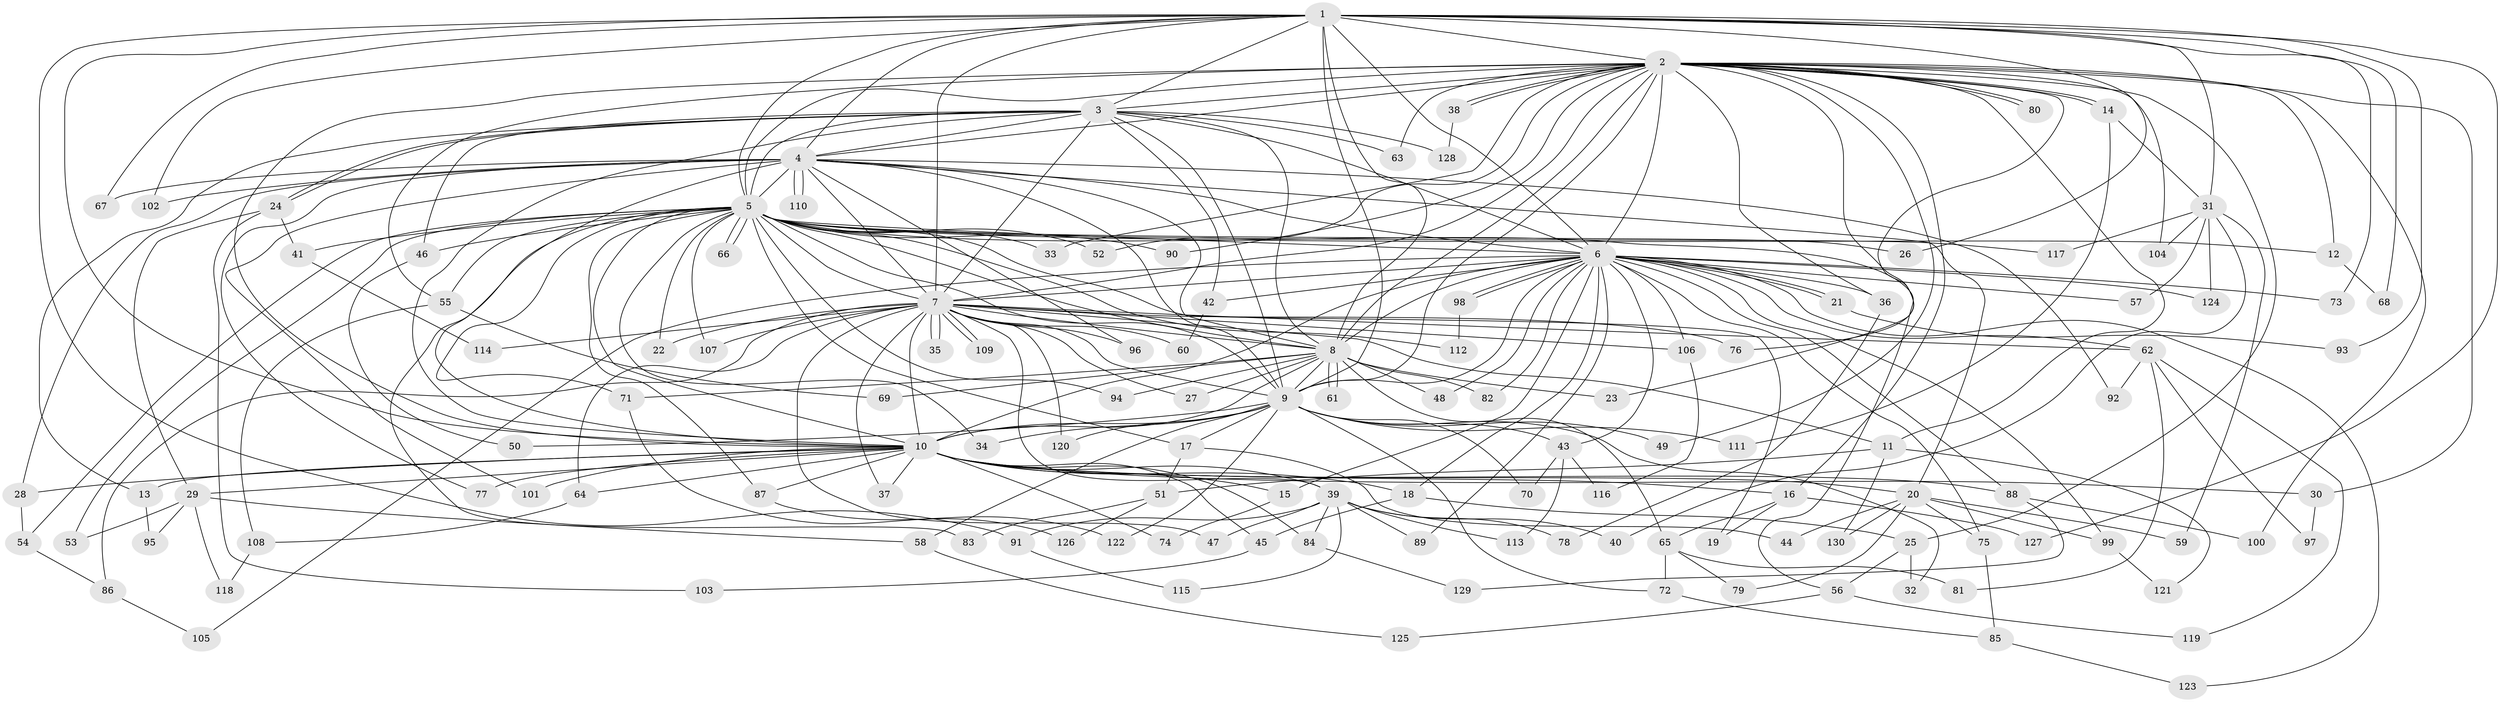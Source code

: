 // Generated by graph-tools (version 1.1) at 2025/34/03/09/25 02:34:48]
// undirected, 130 vertices, 285 edges
graph export_dot {
graph [start="1"]
  node [color=gray90,style=filled];
  1;
  2;
  3;
  4;
  5;
  6;
  7;
  8;
  9;
  10;
  11;
  12;
  13;
  14;
  15;
  16;
  17;
  18;
  19;
  20;
  21;
  22;
  23;
  24;
  25;
  26;
  27;
  28;
  29;
  30;
  31;
  32;
  33;
  34;
  35;
  36;
  37;
  38;
  39;
  40;
  41;
  42;
  43;
  44;
  45;
  46;
  47;
  48;
  49;
  50;
  51;
  52;
  53;
  54;
  55;
  56;
  57;
  58;
  59;
  60;
  61;
  62;
  63;
  64;
  65;
  66;
  67;
  68;
  69;
  70;
  71;
  72;
  73;
  74;
  75;
  76;
  77;
  78;
  79;
  80;
  81;
  82;
  83;
  84;
  85;
  86;
  87;
  88;
  89;
  90;
  91;
  92;
  93;
  94;
  95;
  96;
  97;
  98;
  99;
  100;
  101;
  102;
  103;
  104;
  105;
  106;
  107;
  108;
  109;
  110;
  111;
  112;
  113;
  114;
  115;
  116;
  117;
  118;
  119;
  120;
  121;
  122;
  123;
  124;
  125;
  126;
  127;
  128;
  129;
  130;
  1 -- 2;
  1 -- 3;
  1 -- 4;
  1 -- 5;
  1 -- 6;
  1 -- 7;
  1 -- 8;
  1 -- 9;
  1 -- 10;
  1 -- 26;
  1 -- 31;
  1 -- 67;
  1 -- 68;
  1 -- 73;
  1 -- 91;
  1 -- 93;
  1 -- 102;
  1 -- 127;
  2 -- 3;
  2 -- 4;
  2 -- 5;
  2 -- 6;
  2 -- 7;
  2 -- 8;
  2 -- 9;
  2 -- 10;
  2 -- 11;
  2 -- 12;
  2 -- 14;
  2 -- 14;
  2 -- 16;
  2 -- 23;
  2 -- 25;
  2 -- 30;
  2 -- 33;
  2 -- 36;
  2 -- 38;
  2 -- 38;
  2 -- 49;
  2 -- 52;
  2 -- 55;
  2 -- 63;
  2 -- 76;
  2 -- 80;
  2 -- 80;
  2 -- 90;
  2 -- 100;
  2 -- 104;
  3 -- 4;
  3 -- 5;
  3 -- 6;
  3 -- 7;
  3 -- 8;
  3 -- 9;
  3 -- 10;
  3 -- 13;
  3 -- 24;
  3 -- 24;
  3 -- 42;
  3 -- 46;
  3 -- 63;
  3 -- 128;
  4 -- 5;
  4 -- 6;
  4 -- 7;
  4 -- 8;
  4 -- 9;
  4 -- 10;
  4 -- 20;
  4 -- 28;
  4 -- 67;
  4 -- 77;
  4 -- 92;
  4 -- 96;
  4 -- 101;
  4 -- 102;
  4 -- 110;
  4 -- 110;
  5 -- 6;
  5 -- 7;
  5 -- 8;
  5 -- 9;
  5 -- 10;
  5 -- 12;
  5 -- 17;
  5 -- 19;
  5 -- 22;
  5 -- 26;
  5 -- 33;
  5 -- 34;
  5 -- 41;
  5 -- 46;
  5 -- 52;
  5 -- 53;
  5 -- 54;
  5 -- 55;
  5 -- 56;
  5 -- 66;
  5 -- 66;
  5 -- 71;
  5 -- 83;
  5 -- 87;
  5 -- 90;
  5 -- 94;
  5 -- 107;
  5 -- 112;
  5 -- 117;
  6 -- 7;
  6 -- 8;
  6 -- 9;
  6 -- 10;
  6 -- 15;
  6 -- 18;
  6 -- 21;
  6 -- 21;
  6 -- 36;
  6 -- 42;
  6 -- 43;
  6 -- 48;
  6 -- 57;
  6 -- 62;
  6 -- 73;
  6 -- 75;
  6 -- 82;
  6 -- 88;
  6 -- 89;
  6 -- 98;
  6 -- 98;
  6 -- 99;
  6 -- 105;
  6 -- 106;
  6 -- 123;
  6 -- 124;
  7 -- 8;
  7 -- 9;
  7 -- 10;
  7 -- 11;
  7 -- 22;
  7 -- 27;
  7 -- 35;
  7 -- 35;
  7 -- 37;
  7 -- 39;
  7 -- 47;
  7 -- 60;
  7 -- 62;
  7 -- 64;
  7 -- 76;
  7 -- 86;
  7 -- 96;
  7 -- 106;
  7 -- 107;
  7 -- 109;
  7 -- 109;
  7 -- 114;
  7 -- 120;
  8 -- 9;
  8 -- 10;
  8 -- 23;
  8 -- 27;
  8 -- 48;
  8 -- 61;
  8 -- 61;
  8 -- 65;
  8 -- 69;
  8 -- 71;
  8 -- 82;
  8 -- 94;
  9 -- 10;
  9 -- 17;
  9 -- 32;
  9 -- 34;
  9 -- 43;
  9 -- 49;
  9 -- 50;
  9 -- 58;
  9 -- 70;
  9 -- 72;
  9 -- 111;
  9 -- 120;
  9 -- 122;
  10 -- 13;
  10 -- 15;
  10 -- 16;
  10 -- 18;
  10 -- 20;
  10 -- 28;
  10 -- 29;
  10 -- 30;
  10 -- 37;
  10 -- 39;
  10 -- 45;
  10 -- 64;
  10 -- 74;
  10 -- 77;
  10 -- 84;
  10 -- 87;
  10 -- 88;
  10 -- 101;
  11 -- 51;
  11 -- 121;
  11 -- 130;
  12 -- 68;
  13 -- 95;
  14 -- 31;
  14 -- 111;
  15 -- 74;
  16 -- 19;
  16 -- 65;
  16 -- 127;
  17 -- 44;
  17 -- 51;
  18 -- 25;
  18 -- 45;
  20 -- 44;
  20 -- 59;
  20 -- 75;
  20 -- 79;
  20 -- 99;
  20 -- 130;
  21 -- 93;
  24 -- 29;
  24 -- 41;
  24 -- 103;
  25 -- 32;
  25 -- 56;
  28 -- 54;
  29 -- 53;
  29 -- 58;
  29 -- 95;
  29 -- 118;
  30 -- 97;
  31 -- 40;
  31 -- 57;
  31 -- 59;
  31 -- 104;
  31 -- 117;
  31 -- 124;
  36 -- 78;
  38 -- 128;
  39 -- 40;
  39 -- 47;
  39 -- 78;
  39 -- 84;
  39 -- 89;
  39 -- 91;
  39 -- 113;
  39 -- 115;
  41 -- 114;
  42 -- 60;
  43 -- 70;
  43 -- 113;
  43 -- 116;
  45 -- 103;
  46 -- 50;
  51 -- 83;
  51 -- 126;
  54 -- 86;
  55 -- 69;
  55 -- 108;
  56 -- 119;
  56 -- 125;
  58 -- 125;
  62 -- 81;
  62 -- 92;
  62 -- 97;
  62 -- 119;
  64 -- 108;
  65 -- 72;
  65 -- 79;
  65 -- 81;
  71 -- 126;
  72 -- 85;
  75 -- 85;
  84 -- 129;
  85 -- 123;
  86 -- 105;
  87 -- 122;
  88 -- 100;
  88 -- 129;
  91 -- 115;
  98 -- 112;
  99 -- 121;
  106 -- 116;
  108 -- 118;
}
